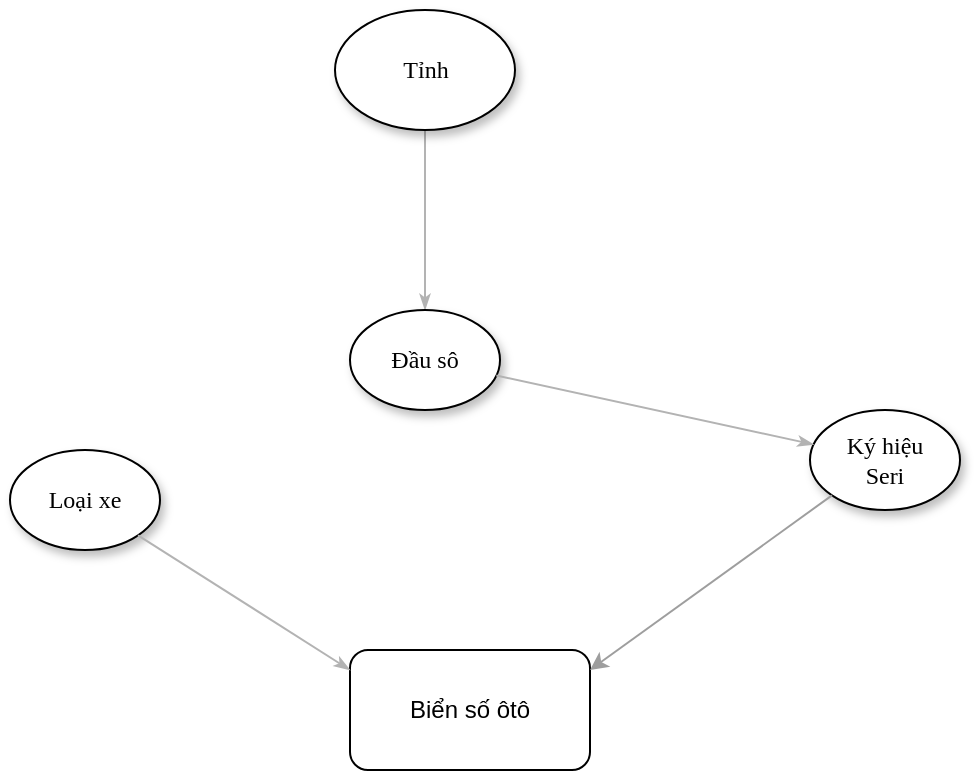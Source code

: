 <mxfile version="20.7.2" type="github">
  <diagram name="Page-1" id="42789a77-a242-8287-6e28-9cd8cfd52e62">
    <mxGraphModel dx="1434" dy="916" grid="1" gridSize="10" guides="1" tooltips="1" connect="1" arrows="1" fold="1" page="1" pageScale="1" pageWidth="1100" pageHeight="850" background="none" math="0" shadow="0">
      <root>
        <mxCell id="0" />
        <mxCell id="1" parent="0" />
        <mxCell id="1ea317790d2ca983-12" style="edgeStyle=none;rounded=1;html=1;labelBackgroundColor=none;startArrow=none;startFill=0;startSize=5;endArrow=classicThin;endFill=1;endSize=5;jettySize=auto;orthogonalLoop=1;strokeColor=#B3B3B3;strokeWidth=1;fontFamily=Verdana;fontSize=12" parent="1" source="1ea317790d2ca983-1" target="1ea317790d2ca983-2" edge="1">
          <mxGeometry relative="1" as="geometry" />
        </mxCell>
        <mxCell id="1ea317790d2ca983-1" value="Tỉnh" style="ellipse;whiteSpace=wrap;html=1;rounded=0;shadow=1;comic=0;labelBackgroundColor=none;strokeWidth=1;fontFamily=Verdana;fontSize=12;align=center;" parent="1" vertex="1">
          <mxGeometry x="482.5" y="60" width="90" height="60" as="geometry" />
        </mxCell>
        <mxCell id="1ea317790d2ca983-2" value="Đầu sô" style="ellipse;whiteSpace=wrap;html=1;rounded=0;shadow=1;comic=0;labelBackgroundColor=none;strokeWidth=1;fontFamily=Verdana;fontSize=12;align=center;" parent="1" vertex="1">
          <mxGeometry x="490" y="210" width="75" height="50" as="geometry" />
        </mxCell>
        <mxCell id="1ea317790d2ca983-3" value="&lt;span&gt;Ký hiệu&lt;br&gt;Seri&lt;br&gt;&lt;/span&gt;" style="ellipse;whiteSpace=wrap;html=1;rounded=0;shadow=1;comic=0;labelBackgroundColor=none;strokeWidth=1;fontFamily=Verdana;fontSize=12;align=center;" parent="1" vertex="1">
          <mxGeometry x="720" y="260" width="75" height="50" as="geometry" />
        </mxCell>
        <mxCell id="1ea317790d2ca983-10" value="Loại xe" style="ellipse;whiteSpace=wrap;html=1;rounded=0;shadow=1;comic=0;labelBackgroundColor=none;strokeWidth=1;fontFamily=Verdana;fontSize=12;align=center;" parent="1" vertex="1">
          <mxGeometry x="320" y="280" width="75" height="50" as="geometry" />
        </mxCell>
        <mxCell id="SgPCrgXwQA-2cDelm1Og-3" value="Biển số ôtô" style="rounded=1;whiteSpace=wrap;html=1;" parent="1" vertex="1">
          <mxGeometry x="490" y="380" width="120" height="60" as="geometry" />
        </mxCell>
        <mxCell id="SgPCrgXwQA-2cDelm1Og-4" style="edgeStyle=none;rounded=1;html=1;labelBackgroundColor=none;startArrow=none;startFill=0;startSize=5;endArrow=classicThin;endFill=1;endSize=5;jettySize=auto;orthogonalLoop=1;strokeColor=#B3B3B3;strokeWidth=1;fontFamily=Verdana;fontSize=12;exitX=1;exitY=1;exitDx=0;exitDy=0;" parent="1" source="1ea317790d2ca983-10" edge="1">
          <mxGeometry relative="1" as="geometry">
            <mxPoint x="370" y="180" as="sourcePoint" />
            <mxPoint x="490" y="390" as="targetPoint" />
          </mxGeometry>
        </mxCell>
        <mxCell id="SgPCrgXwQA-2cDelm1Og-5" style="edgeStyle=none;rounded=1;html=1;labelBackgroundColor=none;startArrow=none;startFill=0;startSize=5;endArrow=classicThin;endFill=1;endSize=5;jettySize=auto;orthogonalLoop=1;strokeColor=#B3B3B3;strokeWidth=1;fontFamily=Verdana;fontSize=12;" parent="1" source="1ea317790d2ca983-2" target="1ea317790d2ca983-3" edge="1">
          <mxGeometry relative="1" as="geometry">
            <mxPoint x="427.969" y="250.408" as="sourcePoint" />
            <mxPoint x="318.838" y="307.204" as="targetPoint" />
          </mxGeometry>
        </mxCell>
        <mxCell id="SgPCrgXwQA-2cDelm1Og-6" value="" style="endArrow=classic;html=1;rounded=1;exitX=0;exitY=1;exitDx=0;exitDy=0;strokeColor=#9E9E9E;" parent="1" source="1ea317790d2ca983-3" edge="1">
          <mxGeometry width="50" height="50" relative="1" as="geometry">
            <mxPoint x="520" y="490" as="sourcePoint" />
            <mxPoint x="610" y="390" as="targetPoint" />
          </mxGeometry>
        </mxCell>
      </root>
    </mxGraphModel>
  </diagram>
</mxfile>
